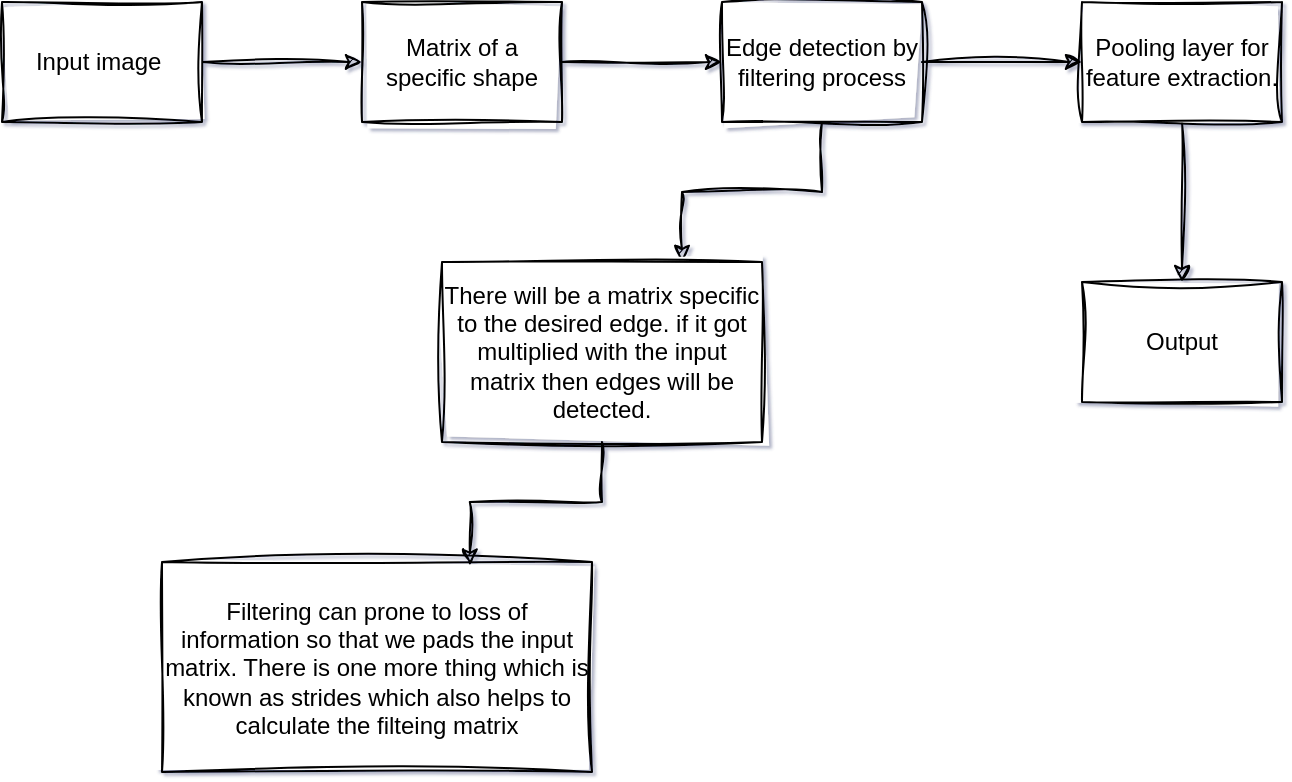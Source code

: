 <mxfile version="22.1.16" type="github">
  <diagram name="Page-1" id="Ys1ve4o6WVWCSx2JU1tQ">
    <mxGraphModel dx="1050" dy="579" grid="0" gridSize="10" guides="1" tooltips="1" connect="1" arrows="1" fold="1" page="1" pageScale="1" pageWidth="850" pageHeight="1100" background="none" math="0" shadow="1">
      <root>
        <mxCell id="0" />
        <mxCell id="1" parent="0" />
        <mxCell id="uyV6oRQz2y_N2XcmTu1U-3" value="" style="edgeStyle=orthogonalEdgeStyle;rounded=0;orthogonalLoop=1;jettySize=auto;html=1;sketch=1;curveFitting=1;jiggle=2;" edge="1" parent="1" source="uyV6oRQz2y_N2XcmTu1U-1" target="uyV6oRQz2y_N2XcmTu1U-2">
          <mxGeometry relative="1" as="geometry" />
        </mxCell>
        <mxCell id="uyV6oRQz2y_N2XcmTu1U-1" value="Input image&amp;nbsp;" style="rounded=0;whiteSpace=wrap;html=1;sketch=1;curveFitting=1;jiggle=2;" vertex="1" parent="1">
          <mxGeometry x="40" y="40" width="100" height="60" as="geometry" />
        </mxCell>
        <mxCell id="uyV6oRQz2y_N2XcmTu1U-5" value="" style="edgeStyle=orthogonalEdgeStyle;rounded=0;orthogonalLoop=1;jettySize=auto;html=1;sketch=1;curveFitting=1;jiggle=2;" edge="1" parent="1" source="uyV6oRQz2y_N2XcmTu1U-2" target="uyV6oRQz2y_N2XcmTu1U-4">
          <mxGeometry relative="1" as="geometry" />
        </mxCell>
        <mxCell id="uyV6oRQz2y_N2XcmTu1U-2" value="Matrix of a specific shape" style="rounded=0;whiteSpace=wrap;html=1;sketch=1;curveFitting=1;jiggle=2;" vertex="1" parent="1">
          <mxGeometry x="220" y="40" width="100" height="60" as="geometry" />
        </mxCell>
        <mxCell id="uyV6oRQz2y_N2XcmTu1U-18" style="edgeStyle=orthogonalEdgeStyle;rounded=0;orthogonalLoop=1;jettySize=auto;html=1;entryX=0.75;entryY=0;entryDx=0;entryDy=0;sketch=1;curveFitting=1;jiggle=2;" edge="1" parent="1" source="uyV6oRQz2y_N2XcmTu1U-4" target="uyV6oRQz2y_N2XcmTu1U-16">
          <mxGeometry relative="1" as="geometry" />
        </mxCell>
        <mxCell id="uyV6oRQz2y_N2XcmTu1U-21" value="" style="edgeStyle=orthogonalEdgeStyle;rounded=0;orthogonalLoop=1;jettySize=auto;html=1;sketch=1;curveFitting=1;jiggle=2;" edge="1" parent="1" source="uyV6oRQz2y_N2XcmTu1U-4" target="uyV6oRQz2y_N2XcmTu1U-20">
          <mxGeometry relative="1" as="geometry" />
        </mxCell>
        <mxCell id="uyV6oRQz2y_N2XcmTu1U-4" value="Edge detection by filtering process" style="rounded=0;whiteSpace=wrap;html=1;sketch=1;curveFitting=1;jiggle=2;" vertex="1" parent="1">
          <mxGeometry x="400" y="40" width="100" height="60" as="geometry" />
        </mxCell>
        <mxCell id="uyV6oRQz2y_N2XcmTu1U-9" value="Filtering can prone to loss of information so that we pads the input matrix. There is one more thing which is known as strides which also helps to calculate the filteing matrix" style="whiteSpace=wrap;html=1;rounded=0;sketch=1;curveFitting=1;jiggle=2;" vertex="1" parent="1">
          <mxGeometry x="120" y="320" width="215" height="105" as="geometry" />
        </mxCell>
        <mxCell id="uyV6oRQz2y_N2XcmTu1U-16" value="There will be a matrix specific to the desired edge. if it got multiplied with the input matrix then edges will be detected." style="rounded=0;whiteSpace=wrap;html=1;sketch=1;curveFitting=1;jiggle=2;" vertex="1" parent="1">
          <mxGeometry x="260" y="170" width="160" height="90" as="geometry" />
        </mxCell>
        <mxCell id="uyV6oRQz2y_N2XcmTu1U-19" style="edgeStyle=orthogonalEdgeStyle;rounded=0;orthogonalLoop=1;jettySize=auto;html=1;entryX=0.716;entryY=0.017;entryDx=0;entryDy=0;entryPerimeter=0;sketch=1;curveFitting=1;jiggle=2;" edge="1" parent="1" source="uyV6oRQz2y_N2XcmTu1U-16" target="uyV6oRQz2y_N2XcmTu1U-9">
          <mxGeometry relative="1" as="geometry" />
        </mxCell>
        <mxCell id="uyV6oRQz2y_N2XcmTu1U-23" value="" style="edgeStyle=orthogonalEdgeStyle;rounded=0;orthogonalLoop=1;jettySize=auto;html=1;sketch=1;curveFitting=1;jiggle=2;" edge="1" parent="1" source="uyV6oRQz2y_N2XcmTu1U-20" target="uyV6oRQz2y_N2XcmTu1U-22">
          <mxGeometry relative="1" as="geometry" />
        </mxCell>
        <mxCell id="uyV6oRQz2y_N2XcmTu1U-20" value="Pooling layer for feature extraction." style="rounded=0;whiteSpace=wrap;html=1;sketch=1;curveFitting=1;jiggle=2;" vertex="1" parent="1">
          <mxGeometry x="580" y="40" width="100" height="60" as="geometry" />
        </mxCell>
        <mxCell id="uyV6oRQz2y_N2XcmTu1U-22" value="Output" style="rounded=0;whiteSpace=wrap;html=1;sketch=1;curveFitting=1;jiggle=2;" vertex="1" parent="1">
          <mxGeometry x="580" y="180" width="100" height="60" as="geometry" />
        </mxCell>
      </root>
    </mxGraphModel>
  </diagram>
</mxfile>
